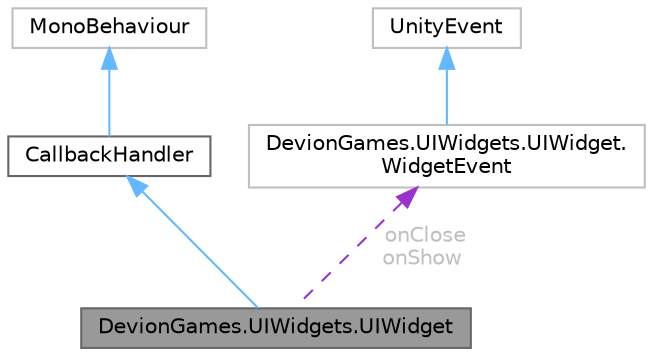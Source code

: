 digraph "DevionGames.UIWidgets.UIWidget"
{
 // LATEX_PDF_SIZE
  bgcolor="transparent";
  edge [fontname=Helvetica,fontsize=10,labelfontname=Helvetica,labelfontsize=10];
  node [fontname=Helvetica,fontsize=10,shape=box,height=0.2,width=0.4];
  Node1 [id="Node000001",label="DevionGames.UIWidgets.UIWidget",height=0.2,width=0.4,color="gray40", fillcolor="grey60", style="filled", fontcolor="black",tooltip=" "];
  Node2 -> Node1 [id="edge1_Node000001_Node000002",dir="back",color="steelblue1",style="solid",tooltip=" "];
  Node2 [id="Node000002",label="CallbackHandler",height=0.2,width=0.4,color="gray40", fillcolor="white", style="filled",URL="$class_devion_games_1_1_callback_handler.html",tooltip="Callback handler for custom events."];
  Node3 -> Node2 [id="edge2_Node000002_Node000003",dir="back",color="steelblue1",style="solid",tooltip=" "];
  Node3 [id="Node000003",label="MonoBehaviour",height=0.2,width=0.4,color="grey75", fillcolor="white", style="filled",tooltip=" "];
  Node4 -> Node1 [id="edge3_Node000001_Node000004",dir="back",color="darkorchid3",style="dashed",tooltip=" ",label=" onClose\nonShow",fontcolor="grey" ];
  Node4 [id="Node000004",label="DevionGames.UIWidgets.UIWidget.\lWidgetEvent",height=0.2,width=0.4,color="grey75", fillcolor="white", style="filled",URL="$class_devion_games_1_1_u_i_widgets_1_1_u_i_widget_1_1_widget_event.html",tooltip=" "];
  Node5 -> Node4 [id="edge4_Node000004_Node000005",dir="back",color="steelblue1",style="solid",tooltip=" "];
  Node5 [id="Node000005",label="UnityEvent",height=0.2,width=0.4,color="grey75", fillcolor="white", style="filled",tooltip=" "];
}
